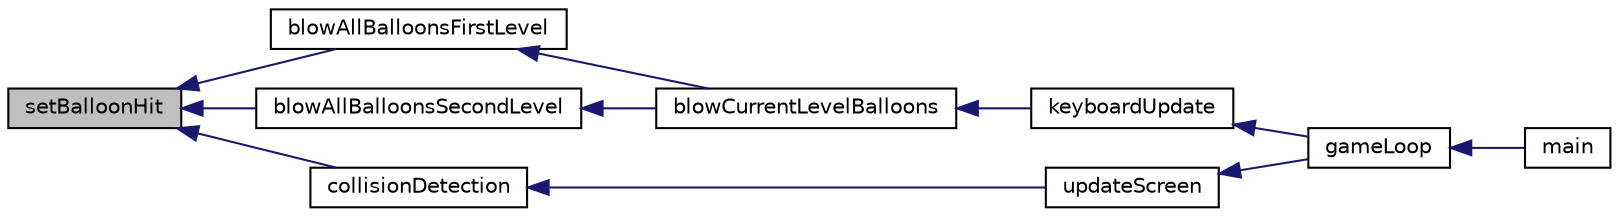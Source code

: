 digraph "setBalloonHit"
{
  edge [fontname="Helvetica",fontsize="10",labelfontname="Helvetica",labelfontsize="10"];
  node [fontname="Helvetica",fontsize="10",shape=record];
  rankdir="LR";
  Node81 [label="setBalloonHit",height=0.2,width=0.4,color="black", fillcolor="grey75", style="filled", fontcolor="black"];
  Node81 -> Node82 [dir="back",color="midnightblue",fontsize="10",style="solid",fontname="Helvetica"];
  Node82 [label="blowAllBalloonsFirstLevel",height=0.2,width=0.4,color="black", fillcolor="white", style="filled",URL="$group___bow.html#gab15c2619ee8f4ef5fe5a8332b2937070",tooltip="Makes all balloons go blown on the first level. This function is for testing purposes only..."];
  Node82 -> Node83 [dir="back",color="midnightblue",fontsize="10",style="solid",fontname="Helvetica"];
  Node83 [label="blowCurrentLevelBalloons",height=0.2,width=0.4,color="black", fillcolor="white", style="filled",URL="$group___bow.html#ga31d93874c2b5982c602712f1e04ab17b",tooltip="Blows balloons whether the stage is first or second. "];
  Node83 -> Node84 [dir="back",color="midnightblue",fontsize="10",style="solid",fontname="Helvetica"];
  Node84 [label="keyboardUpdate",height=0.2,width=0.4,color="black", fillcolor="white", style="filled",URL="$group___bow.html#gaa13cebcbe2531a9d4449bca30396dc85",tooltip="Handles all events related to keyboard inputs. "];
  Node84 -> Node85 [dir="back",color="midnightblue",fontsize="10",style="solid",fontname="Helvetica"];
  Node85 [label="gameLoop",height=0.2,width=0.4,color="black", fillcolor="white", style="filled",URL="$group___bow.html#gae3fcb6ab83836a82d8ab58a853667cba",tooltip="Main function for the game. Controls all interrupts of the peripherals and calls auxiliary functions..."];
  Node85 -> Node86 [dir="back",color="midnightblue",fontsize="10",style="solid",fontname="Helvetica"];
  Node86 [label="main",height=0.2,width=0.4,color="black", fillcolor="white", style="filled",URL="$main_8c.html#ae66f6b31b5ad750f1fe042a706a4e3d4"];
  Node81 -> Node87 [dir="back",color="midnightblue",fontsize="10",style="solid",fontname="Helvetica"];
  Node87 [label="blowAllBalloonsSecondLevel",height=0.2,width=0.4,color="black", fillcolor="white", style="filled",URL="$group___bow.html#ga9bbf44cbf86d51d4426e4a10f7fb053a",tooltip="Makes all balloons go blown on the second level. This function is for testing purposes only..."];
  Node87 -> Node83 [dir="back",color="midnightblue",fontsize="10",style="solid",fontname="Helvetica"];
  Node81 -> Node88 [dir="back",color="midnightblue",fontsize="10",style="solid",fontname="Helvetica"];
  Node88 [label="collisionDetection",height=0.2,width=0.4,color="black", fillcolor="white", style="filled",URL="$group___bow.html#ga9b626f48dcf832ef9784c688ea762c18",tooltip="Handles the collision detection of arrows and balloons. "];
  Node88 -> Node89 [dir="back",color="midnightblue",fontsize="10",style="solid",fontname="Helvetica"];
  Node89 [label="updateScreen",height=0.2,width=0.4,color="black", fillcolor="white", style="filled",URL="$group___bow.html#ga53417cd25bc8832760fcaf2964eae773",tooltip="Handles all events related to updating screen every interruption of the timer. "];
  Node89 -> Node85 [dir="back",color="midnightblue",fontsize="10",style="solid",fontname="Helvetica"];
}
